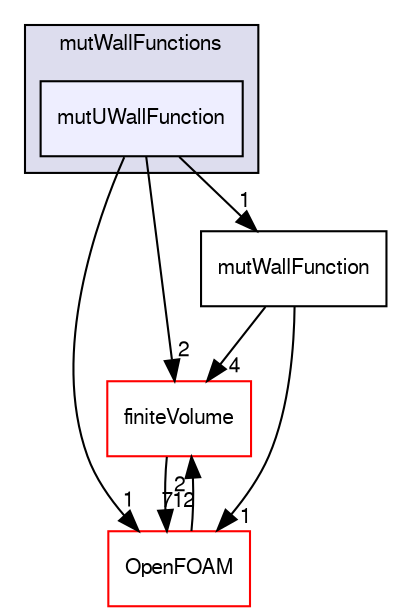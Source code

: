 digraph "src/turbulenceModels/compressible/RAS/derivedFvPatchFields/wallFunctions/mutWallFunctions/mutUWallFunction" {
  bgcolor=transparent;
  compound=true
  node [ fontsize="10", fontname="FreeSans"];
  edge [ labelfontsize="10", labelfontname="FreeSans"];
  subgraph clusterdir_47b741f315fec8ed73158a9863eaebb9 {
    graph [ bgcolor="#ddddee", pencolor="black", label="mutWallFunctions" fontname="FreeSans", fontsize="10", URL="dir_47b741f315fec8ed73158a9863eaebb9.html"]
  dir_134db794dd50c74d3888a39761fbde53 [shape=box, label="mutUWallFunction", style="filled", fillcolor="#eeeeff", pencolor="black", URL="dir_134db794dd50c74d3888a39761fbde53.html"];
  }
  dir_9bd15774b555cf7259a6fa18f99fe99b [shape=box label="finiteVolume" color="red" URL="dir_9bd15774b555cf7259a6fa18f99fe99b.html"];
  dir_c5473ff19b20e6ec4dfe5c310b3778a8 [shape=box label="OpenFOAM" color="red" URL="dir_c5473ff19b20e6ec4dfe5c310b3778a8.html"];
  dir_fccb86d5608fa408ef0805c8bf8c47ea [shape=box label="mutWallFunction" URL="dir_fccb86d5608fa408ef0805c8bf8c47ea.html"];
  dir_9bd15774b555cf7259a6fa18f99fe99b->dir_c5473ff19b20e6ec4dfe5c310b3778a8 [headlabel="712", labeldistance=1.5 headhref="dir_000749_001732.html"];
  dir_134db794dd50c74d3888a39761fbde53->dir_9bd15774b555cf7259a6fa18f99fe99b [headlabel="2", labeldistance=1.5 headhref="dir_002912_000749.html"];
  dir_134db794dd50c74d3888a39761fbde53->dir_c5473ff19b20e6ec4dfe5c310b3778a8 [headlabel="1", labeldistance=1.5 headhref="dir_002912_001732.html"];
  dir_134db794dd50c74d3888a39761fbde53->dir_fccb86d5608fa408ef0805c8bf8c47ea [headlabel="1", labeldistance=1.5 headhref="dir_002912_002913.html"];
  dir_c5473ff19b20e6ec4dfe5c310b3778a8->dir_9bd15774b555cf7259a6fa18f99fe99b [headlabel="2", labeldistance=1.5 headhref="dir_001732_000749.html"];
  dir_fccb86d5608fa408ef0805c8bf8c47ea->dir_9bd15774b555cf7259a6fa18f99fe99b [headlabel="4", labeldistance=1.5 headhref="dir_002913_000749.html"];
  dir_fccb86d5608fa408ef0805c8bf8c47ea->dir_c5473ff19b20e6ec4dfe5c310b3778a8 [headlabel="1", labeldistance=1.5 headhref="dir_002913_001732.html"];
}
